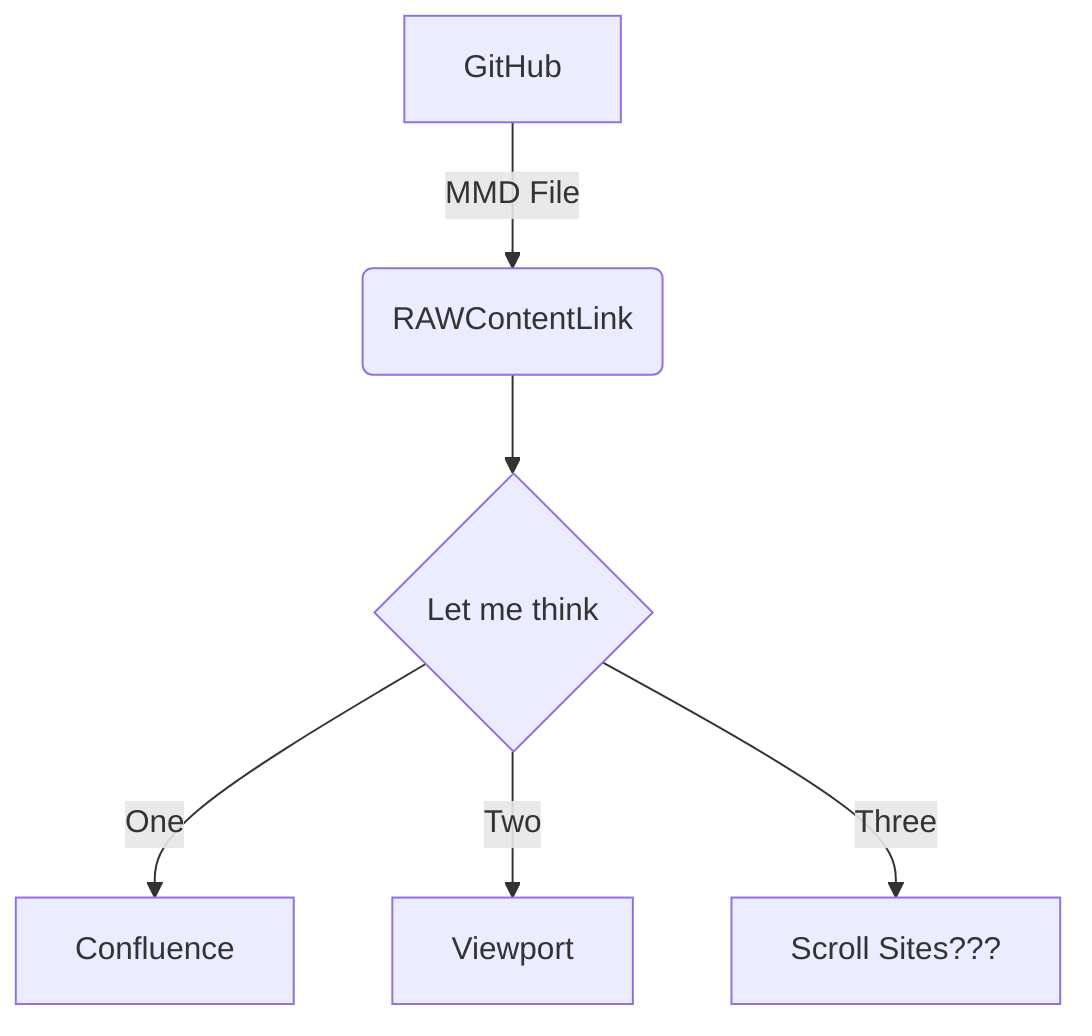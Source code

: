 flowchart TD
    A[GitHub] -->|MMD File| B(RAWContentLink)
    B --> C{Let me think}
    C -->|One| D[Confluence]
    C -->|Two| E[Viewport]
    C -->|Three| F[Scroll Sites???]